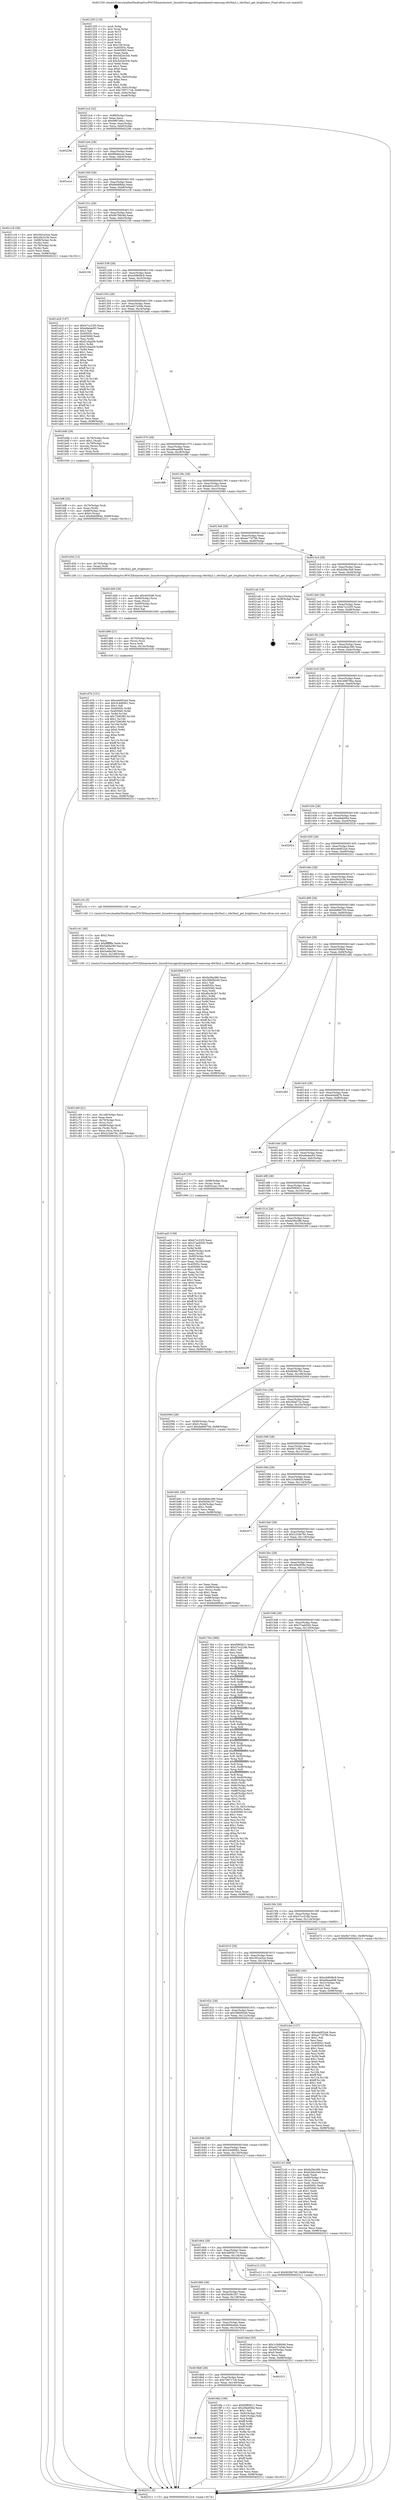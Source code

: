 digraph "0x401250" {
  label = "0x401250 (/mnt/c/Users/mathe/Desktop/tcc/POCII/binaries/extr_linuxdriversgpudrmpanelpanel-samsung-s6e3ha2.c_s6e3ha2_get_brightness_Final-ollvm.out::main(0))"
  labelloc = "t"
  node[shape=record]

  Entry [label="",width=0.3,height=0.3,shape=circle,fillcolor=black,style=filled]
  "0x4012c4" [label="{
     0x4012c4 [32]\l
     | [instrs]\l
     &nbsp;&nbsp;0x4012c4 \<+6\>: mov -0x98(%rbp),%eax\l
     &nbsp;&nbsp;0x4012ca \<+2\>: mov %eax,%ecx\l
     &nbsp;&nbsp;0x4012cc \<+6\>: sub $0x8867a6e1,%ecx\l
     &nbsp;&nbsp;0x4012d2 \<+6\>: mov %eax,-0xac(%rbp)\l
     &nbsp;&nbsp;0x4012d8 \<+6\>: mov %ecx,-0xb0(%rbp)\l
     &nbsp;&nbsp;0x4012de \<+6\>: je 000000000040229e \<main+0x104e\>\l
  }"]
  "0x40229e" [label="{
     0x40229e\l
  }", style=dashed]
  "0x4012e4" [label="{
     0x4012e4 [28]\l
     | [instrs]\l
     &nbsp;&nbsp;0x4012e4 \<+5\>: jmp 00000000004012e9 \<main+0x99\>\l
     &nbsp;&nbsp;0x4012e9 \<+6\>: mov -0xac(%rbp),%eax\l
     &nbsp;&nbsp;0x4012ef \<+5\>: sub $0x88ebecee,%eax\l
     &nbsp;&nbsp;0x4012f4 \<+6\>: mov %eax,-0xb4(%rbp)\l
     &nbsp;&nbsp;0x4012fa \<+6\>: je 0000000000401a1e \<main+0x7ce\>\l
  }"]
  Exit [label="",width=0.3,height=0.3,shape=circle,fillcolor=black,style=filled,peripheries=2]
  "0x401a1e" [label="{
     0x401a1e\l
  }", style=dashed]
  "0x401300" [label="{
     0x401300 [28]\l
     | [instrs]\l
     &nbsp;&nbsp;0x401300 \<+5\>: jmp 0000000000401305 \<main+0xb5\>\l
     &nbsp;&nbsp;0x401305 \<+6\>: mov -0xac(%rbp),%eax\l
     &nbsp;&nbsp;0x40130b \<+5\>: sub $0x8eb6f64e,%eax\l
     &nbsp;&nbsp;0x401310 \<+6\>: mov %eax,-0xb8(%rbp)\l
     &nbsp;&nbsp;0x401316 \<+6\>: je 0000000000401c18 \<main+0x9c8\>\l
  }"]
  "0x401d7b" [label="{
     0x401d7b [151]\l
     | [instrs]\l
     &nbsp;&nbsp;0x401d7b \<+5\>: mov $0xcde952a4,%eax\l
     &nbsp;&nbsp;0x401d80 \<+5\>: mov $0x3c4d60b1,%esi\l
     &nbsp;&nbsp;0x401d85 \<+2\>: mov $0x1,%dl\l
     &nbsp;&nbsp;0x401d87 \<+8\>: mov 0x40505c,%r8d\l
     &nbsp;&nbsp;0x401d8f \<+8\>: mov 0x405060,%r9d\l
     &nbsp;&nbsp;0x401d97 \<+3\>: mov %r8d,%r10d\l
     &nbsp;&nbsp;0x401d9a \<+7\>: sub $0x7296380,%r10d\l
     &nbsp;&nbsp;0x401da1 \<+4\>: sub $0x1,%r10d\l
     &nbsp;&nbsp;0x401da5 \<+7\>: add $0x7296380,%r10d\l
     &nbsp;&nbsp;0x401dac \<+4\>: imul %r10d,%r8d\l
     &nbsp;&nbsp;0x401db0 \<+4\>: and $0x1,%r8d\l
     &nbsp;&nbsp;0x401db4 \<+4\>: cmp $0x0,%r8d\l
     &nbsp;&nbsp;0x401db8 \<+4\>: sete %r11b\l
     &nbsp;&nbsp;0x401dbc \<+4\>: cmp $0xa,%r9d\l
     &nbsp;&nbsp;0x401dc0 \<+3\>: setl %bl\l
     &nbsp;&nbsp;0x401dc3 \<+3\>: mov %r11b,%r14b\l
     &nbsp;&nbsp;0x401dc6 \<+4\>: xor $0xff,%r14b\l
     &nbsp;&nbsp;0x401dca \<+3\>: mov %bl,%r15b\l
     &nbsp;&nbsp;0x401dcd \<+4\>: xor $0xff,%r15b\l
     &nbsp;&nbsp;0x401dd1 \<+3\>: xor $0x1,%dl\l
     &nbsp;&nbsp;0x401dd4 \<+3\>: mov %r14b,%r12b\l
     &nbsp;&nbsp;0x401dd7 \<+4\>: and $0xff,%r12b\l
     &nbsp;&nbsp;0x401ddb \<+3\>: and %dl,%r11b\l
     &nbsp;&nbsp;0x401dde \<+3\>: mov %r15b,%r13b\l
     &nbsp;&nbsp;0x401de1 \<+4\>: and $0xff,%r13b\l
     &nbsp;&nbsp;0x401de5 \<+2\>: and %dl,%bl\l
     &nbsp;&nbsp;0x401de7 \<+3\>: or %r11b,%r12b\l
     &nbsp;&nbsp;0x401dea \<+3\>: or %bl,%r13b\l
     &nbsp;&nbsp;0x401ded \<+3\>: xor %r13b,%r12b\l
     &nbsp;&nbsp;0x401df0 \<+3\>: or %r15b,%r14b\l
     &nbsp;&nbsp;0x401df3 \<+4\>: xor $0xff,%r14b\l
     &nbsp;&nbsp;0x401df7 \<+3\>: or $0x1,%dl\l
     &nbsp;&nbsp;0x401dfa \<+3\>: and %dl,%r14b\l
     &nbsp;&nbsp;0x401dfd \<+3\>: or %r14b,%r12b\l
     &nbsp;&nbsp;0x401e00 \<+4\>: test $0x1,%r12b\l
     &nbsp;&nbsp;0x401e04 \<+3\>: cmovne %esi,%eax\l
     &nbsp;&nbsp;0x401e07 \<+6\>: mov %eax,-0x98(%rbp)\l
     &nbsp;&nbsp;0x401e0d \<+5\>: jmp 0000000000402311 \<main+0x10c1\>\l
  }"]
  "0x401c18" [label="{
     0x401c18 [36]\l
     | [instrs]\l
     &nbsp;&nbsp;0x401c18 \<+5\>: mov $0x392ce5ce,%eax\l
     &nbsp;&nbsp;0x401c1d \<+5\>: mov $0xcfdc2c3b,%ecx\l
     &nbsp;&nbsp;0x401c22 \<+4\>: mov -0x68(%rbp),%rdx\l
     &nbsp;&nbsp;0x401c26 \<+2\>: mov (%rdx),%esi\l
     &nbsp;&nbsp;0x401c28 \<+4\>: mov -0x78(%rbp),%rdx\l
     &nbsp;&nbsp;0x401c2c \<+2\>: cmp (%rdx),%esi\l
     &nbsp;&nbsp;0x401c2e \<+3\>: cmovl %ecx,%eax\l
     &nbsp;&nbsp;0x401c31 \<+6\>: mov %eax,-0x98(%rbp)\l
     &nbsp;&nbsp;0x401c37 \<+5\>: jmp 0000000000402311 \<main+0x10c1\>\l
  }"]
  "0x40131c" [label="{
     0x40131c [28]\l
     | [instrs]\l
     &nbsp;&nbsp;0x40131c \<+5\>: jmp 0000000000401321 \<main+0xd1\>\l
     &nbsp;&nbsp;0x401321 \<+6\>: mov -0xac(%rbp),%eax\l
     &nbsp;&nbsp;0x401327 \<+5\>: sub $0x9b796c8d,%eax\l
     &nbsp;&nbsp;0x40132c \<+6\>: mov %eax,-0xbc(%rbp)\l
     &nbsp;&nbsp;0x401332 \<+6\>: je 00000000004021fd \<main+0xfad\>\l
  }"]
  "0x401d66" [label="{
     0x401d66 [21]\l
     | [instrs]\l
     &nbsp;&nbsp;0x401d66 \<+4\>: mov -0x70(%rbp),%rcx\l
     &nbsp;&nbsp;0x401d6a \<+3\>: mov (%rcx),%rcx\l
     &nbsp;&nbsp;0x401d6d \<+3\>: mov %rcx,%rdi\l
     &nbsp;&nbsp;0x401d70 \<+6\>: mov %eax,-0x14c(%rbp)\l
     &nbsp;&nbsp;0x401d76 \<+5\>: call 0000000000401030 \<free@plt\>\l
     | [calls]\l
     &nbsp;&nbsp;0x401030 \{1\} (unknown)\l
  }"]
  "0x4021fd" [label="{
     0x4021fd\l
  }", style=dashed]
  "0x401338" [label="{
     0x401338 [28]\l
     | [instrs]\l
     &nbsp;&nbsp;0x401338 \<+5\>: jmp 000000000040133d \<main+0xed\>\l
     &nbsp;&nbsp;0x40133d \<+6\>: mov -0xac(%rbp),%eax\l
     &nbsp;&nbsp;0x401343 \<+5\>: sub $0xa3d6d9c9,%eax\l
     &nbsp;&nbsp;0x401348 \<+6\>: mov %eax,-0xc0(%rbp)\l
     &nbsp;&nbsp;0x40134e \<+6\>: je 0000000000401a2d \<main+0x7dd\>\l
  }"]
  "0x401d49" [label="{
     0x401d49 [29]\l
     | [instrs]\l
     &nbsp;&nbsp;0x401d49 \<+10\>: movabs $0x4030d6,%rdi\l
     &nbsp;&nbsp;0x401d53 \<+4\>: mov -0x60(%rbp),%rcx\l
     &nbsp;&nbsp;0x401d57 \<+2\>: mov %eax,(%rcx)\l
     &nbsp;&nbsp;0x401d59 \<+4\>: mov -0x60(%rbp),%rcx\l
     &nbsp;&nbsp;0x401d5d \<+2\>: mov (%rcx),%esi\l
     &nbsp;&nbsp;0x401d5f \<+2\>: mov $0x0,%al\l
     &nbsp;&nbsp;0x401d61 \<+5\>: call 0000000000401040 \<printf@plt\>\l
     | [calls]\l
     &nbsp;&nbsp;0x401040 \{1\} (unknown)\l
  }"]
  "0x401a2d" [label="{
     0x401a2d [147]\l
     | [instrs]\l
     &nbsp;&nbsp;0x401a2d \<+5\>: mov $0xb7cc22f3,%eax\l
     &nbsp;&nbsp;0x401a32 \<+5\>: mov $0xefadee93,%ecx\l
     &nbsp;&nbsp;0x401a37 \<+2\>: mov $0x1,%dl\l
     &nbsp;&nbsp;0x401a39 \<+7\>: mov 0x40505c,%esi\l
     &nbsp;&nbsp;0x401a40 \<+7\>: mov 0x405060,%edi\l
     &nbsp;&nbsp;0x401a47 \<+3\>: mov %esi,%r8d\l
     &nbsp;&nbsp;0x401a4a \<+7\>: add $0xf1c0aa59,%r8d\l
     &nbsp;&nbsp;0x401a51 \<+4\>: sub $0x1,%r8d\l
     &nbsp;&nbsp;0x401a55 \<+7\>: sub $0xf1c0aa59,%r8d\l
     &nbsp;&nbsp;0x401a5c \<+4\>: imul %r8d,%esi\l
     &nbsp;&nbsp;0x401a60 \<+3\>: and $0x1,%esi\l
     &nbsp;&nbsp;0x401a63 \<+3\>: cmp $0x0,%esi\l
     &nbsp;&nbsp;0x401a66 \<+4\>: sete %r9b\l
     &nbsp;&nbsp;0x401a6a \<+3\>: cmp $0xa,%edi\l
     &nbsp;&nbsp;0x401a6d \<+4\>: setl %r10b\l
     &nbsp;&nbsp;0x401a71 \<+3\>: mov %r9b,%r11b\l
     &nbsp;&nbsp;0x401a74 \<+4\>: xor $0xff,%r11b\l
     &nbsp;&nbsp;0x401a78 \<+3\>: mov %r10b,%bl\l
     &nbsp;&nbsp;0x401a7b \<+3\>: xor $0xff,%bl\l
     &nbsp;&nbsp;0x401a7e \<+3\>: xor $0x1,%dl\l
     &nbsp;&nbsp;0x401a81 \<+3\>: mov %r11b,%r14b\l
     &nbsp;&nbsp;0x401a84 \<+4\>: and $0xff,%r14b\l
     &nbsp;&nbsp;0x401a88 \<+3\>: and %dl,%r9b\l
     &nbsp;&nbsp;0x401a8b \<+3\>: mov %bl,%r15b\l
     &nbsp;&nbsp;0x401a8e \<+4\>: and $0xff,%r15b\l
     &nbsp;&nbsp;0x401a92 \<+3\>: and %dl,%r10b\l
     &nbsp;&nbsp;0x401a95 \<+3\>: or %r9b,%r14b\l
     &nbsp;&nbsp;0x401a98 \<+3\>: or %r10b,%r15b\l
     &nbsp;&nbsp;0x401a9b \<+3\>: xor %r15b,%r14b\l
     &nbsp;&nbsp;0x401a9e \<+3\>: or %bl,%r11b\l
     &nbsp;&nbsp;0x401aa1 \<+4\>: xor $0xff,%r11b\l
     &nbsp;&nbsp;0x401aa5 \<+3\>: or $0x1,%dl\l
     &nbsp;&nbsp;0x401aa8 \<+3\>: and %dl,%r11b\l
     &nbsp;&nbsp;0x401aab \<+3\>: or %r11b,%r14b\l
     &nbsp;&nbsp;0x401aae \<+4\>: test $0x1,%r14b\l
     &nbsp;&nbsp;0x401ab2 \<+3\>: cmovne %ecx,%eax\l
     &nbsp;&nbsp;0x401ab5 \<+6\>: mov %eax,-0x98(%rbp)\l
     &nbsp;&nbsp;0x401abb \<+5\>: jmp 0000000000402311 \<main+0x10c1\>\l
  }"]
  "0x401354" [label="{
     0x401354 [28]\l
     | [instrs]\l
     &nbsp;&nbsp;0x401354 \<+5\>: jmp 0000000000401359 \<main+0x109\>\l
     &nbsp;&nbsp;0x401359 \<+6\>: mov -0xac(%rbp),%eax\l
     &nbsp;&nbsp;0x40135f \<+5\>: sub $0xa427a5de,%eax\l
     &nbsp;&nbsp;0x401364 \<+6\>: mov %eax,-0xc4(%rbp)\l
     &nbsp;&nbsp;0x40136a \<+6\>: je 0000000000401bdb \<main+0x98b\>\l
  }"]
  "0x401c69" [label="{
     0x401c69 [41]\l
     | [instrs]\l
     &nbsp;&nbsp;0x401c69 \<+6\>: mov -0x148(%rbp),%ecx\l
     &nbsp;&nbsp;0x401c6f \<+3\>: imul %eax,%ecx\l
     &nbsp;&nbsp;0x401c72 \<+4\>: mov -0x70(%rbp),%rsi\l
     &nbsp;&nbsp;0x401c76 \<+3\>: mov (%rsi),%rsi\l
     &nbsp;&nbsp;0x401c79 \<+4\>: mov -0x68(%rbp),%rdi\l
     &nbsp;&nbsp;0x401c7d \<+3\>: movslq (%rdi),%rdi\l
     &nbsp;&nbsp;0x401c80 \<+3\>: mov %ecx,(%rsi,%rdi,4)\l
     &nbsp;&nbsp;0x401c83 \<+10\>: movl $0x223de76c,-0x98(%rbp)\l
     &nbsp;&nbsp;0x401c8d \<+5\>: jmp 0000000000402311 \<main+0x10c1\>\l
  }"]
  "0x401bdb" [label="{
     0x401bdb [29]\l
     | [instrs]\l
     &nbsp;&nbsp;0x401bdb \<+4\>: mov -0x78(%rbp),%rax\l
     &nbsp;&nbsp;0x401bdf \<+6\>: movl $0x1,(%rax)\l
     &nbsp;&nbsp;0x401be5 \<+4\>: mov -0x78(%rbp),%rax\l
     &nbsp;&nbsp;0x401be9 \<+3\>: movslq (%rax),%rax\l
     &nbsp;&nbsp;0x401bec \<+4\>: shl $0x2,%rax\l
     &nbsp;&nbsp;0x401bf0 \<+3\>: mov %rax,%rdi\l
     &nbsp;&nbsp;0x401bf3 \<+5\>: call 0000000000401050 \<malloc@plt\>\l
     | [calls]\l
     &nbsp;&nbsp;0x401050 \{1\} (unknown)\l
  }"]
  "0x401370" [label="{
     0x401370 [28]\l
     | [instrs]\l
     &nbsp;&nbsp;0x401370 \<+5\>: jmp 0000000000401375 \<main+0x125\>\l
     &nbsp;&nbsp;0x401375 \<+6\>: mov -0xac(%rbp),%eax\l
     &nbsp;&nbsp;0x40137b \<+5\>: sub $0xa9eaed98,%eax\l
     &nbsp;&nbsp;0x401380 \<+6\>: mov %eax,-0xc8(%rbp)\l
     &nbsp;&nbsp;0x401386 \<+6\>: je 00000000004018f0 \<main+0x6a0\>\l
  }"]
  "0x401c41" [label="{
     0x401c41 [40]\l
     | [instrs]\l
     &nbsp;&nbsp;0x401c41 \<+5\>: mov $0x2,%ecx\l
     &nbsp;&nbsp;0x401c46 \<+1\>: cltd\l
     &nbsp;&nbsp;0x401c47 \<+2\>: idiv %ecx\l
     &nbsp;&nbsp;0x401c49 \<+6\>: imul $0xfffffffe,%edx,%ecx\l
     &nbsp;&nbsp;0x401c4f \<+6\>: add $0x5a6fa290,%ecx\l
     &nbsp;&nbsp;0x401c55 \<+3\>: add $0x1,%ecx\l
     &nbsp;&nbsp;0x401c58 \<+6\>: sub $0x5a6fa290,%ecx\l
     &nbsp;&nbsp;0x401c5e \<+6\>: mov %ecx,-0x148(%rbp)\l
     &nbsp;&nbsp;0x401c64 \<+5\>: call 0000000000401160 \<next_i\>\l
     | [calls]\l
     &nbsp;&nbsp;0x401160 \{1\} (/mnt/c/Users/mathe/Desktop/tcc/POCII/binaries/extr_linuxdriversgpudrmpanelpanel-samsung-s6e3ha2.c_s6e3ha2_get_brightness_Final-ollvm.out::next_i)\l
  }"]
  "0x4018f0" [label="{
     0x4018f0\l
  }", style=dashed]
  "0x40138c" [label="{
     0x40138c [28]\l
     | [instrs]\l
     &nbsp;&nbsp;0x40138c \<+5\>: jmp 0000000000401391 \<main+0x141\>\l
     &nbsp;&nbsp;0x401391 \<+6\>: mov -0xac(%rbp),%eax\l
     &nbsp;&nbsp;0x401397 \<+5\>: sub $0xab01cd25,%eax\l
     &nbsp;&nbsp;0x40139c \<+6\>: mov %eax,-0xcc(%rbp)\l
     &nbsp;&nbsp;0x4013a2 \<+6\>: je 0000000000402080 \<main+0xe30\>\l
  }"]
  "0x401bf8" [label="{
     0x401bf8 [32]\l
     | [instrs]\l
     &nbsp;&nbsp;0x401bf8 \<+4\>: mov -0x70(%rbp),%rdi\l
     &nbsp;&nbsp;0x401bfc \<+3\>: mov %rax,(%rdi)\l
     &nbsp;&nbsp;0x401bff \<+4\>: mov -0x68(%rbp),%rax\l
     &nbsp;&nbsp;0x401c03 \<+6\>: movl $0x0,(%rax)\l
     &nbsp;&nbsp;0x401c09 \<+10\>: movl $0x8eb6f64e,-0x98(%rbp)\l
     &nbsp;&nbsp;0x401c13 \<+5\>: jmp 0000000000402311 \<main+0x10c1\>\l
  }"]
  "0x402080" [label="{
     0x402080\l
  }", style=dashed]
  "0x4013a8" [label="{
     0x4013a8 [28]\l
     | [instrs]\l
     &nbsp;&nbsp;0x4013a8 \<+5\>: jmp 00000000004013ad \<main+0x15d\>\l
     &nbsp;&nbsp;0x4013ad \<+6\>: mov -0xac(%rbp),%eax\l
     &nbsp;&nbsp;0x4013b3 \<+5\>: sub $0xae77d79b,%eax\l
     &nbsp;&nbsp;0x4013b8 \<+6\>: mov %eax,-0xd0(%rbp)\l
     &nbsp;&nbsp;0x4013be \<+6\>: je 0000000000401d3d \<main+0xaed\>\l
  }"]
  "0x401ad3" [label="{
     0x401ad3 [159]\l
     | [instrs]\l
     &nbsp;&nbsp;0x401ad3 \<+5\>: mov $0xb7cc22f3,%ecx\l
     &nbsp;&nbsp;0x401ad8 \<+5\>: mov $0x37aeb5d3,%edx\l
     &nbsp;&nbsp;0x401add \<+3\>: mov $0x1,%sil\l
     &nbsp;&nbsp;0x401ae0 \<+3\>: xor %r8d,%r8d\l
     &nbsp;&nbsp;0x401ae3 \<+4\>: mov -0x80(%rbp),%rdi\l
     &nbsp;&nbsp;0x401ae7 \<+2\>: mov %eax,(%rdi)\l
     &nbsp;&nbsp;0x401ae9 \<+4\>: mov -0x80(%rbp),%rdi\l
     &nbsp;&nbsp;0x401aed \<+2\>: mov (%rdi),%eax\l
     &nbsp;&nbsp;0x401aef \<+3\>: mov %eax,-0x30(%rbp)\l
     &nbsp;&nbsp;0x401af2 \<+7\>: mov 0x40505c,%eax\l
     &nbsp;&nbsp;0x401af9 \<+8\>: mov 0x405060,%r9d\l
     &nbsp;&nbsp;0x401b01 \<+4\>: sub $0x1,%r8d\l
     &nbsp;&nbsp;0x401b05 \<+3\>: mov %eax,%r10d\l
     &nbsp;&nbsp;0x401b08 \<+3\>: add %r8d,%r10d\l
     &nbsp;&nbsp;0x401b0b \<+4\>: imul %r10d,%eax\l
     &nbsp;&nbsp;0x401b0f \<+3\>: and $0x1,%eax\l
     &nbsp;&nbsp;0x401b12 \<+3\>: cmp $0x0,%eax\l
     &nbsp;&nbsp;0x401b15 \<+4\>: sete %r11b\l
     &nbsp;&nbsp;0x401b19 \<+4\>: cmp $0xa,%r9d\l
     &nbsp;&nbsp;0x401b1d \<+3\>: setl %bl\l
     &nbsp;&nbsp;0x401b20 \<+3\>: mov %r11b,%r14b\l
     &nbsp;&nbsp;0x401b23 \<+4\>: xor $0xff,%r14b\l
     &nbsp;&nbsp;0x401b27 \<+3\>: mov %bl,%r15b\l
     &nbsp;&nbsp;0x401b2a \<+4\>: xor $0xff,%r15b\l
     &nbsp;&nbsp;0x401b2e \<+4\>: xor $0x0,%sil\l
     &nbsp;&nbsp;0x401b32 \<+3\>: mov %r14b,%r12b\l
     &nbsp;&nbsp;0x401b35 \<+4\>: and $0x0,%r12b\l
     &nbsp;&nbsp;0x401b39 \<+3\>: and %sil,%r11b\l
     &nbsp;&nbsp;0x401b3c \<+3\>: mov %r15b,%r13b\l
     &nbsp;&nbsp;0x401b3f \<+4\>: and $0x0,%r13b\l
     &nbsp;&nbsp;0x401b43 \<+3\>: and %sil,%bl\l
     &nbsp;&nbsp;0x401b46 \<+3\>: or %r11b,%r12b\l
     &nbsp;&nbsp;0x401b49 \<+3\>: or %bl,%r13b\l
     &nbsp;&nbsp;0x401b4c \<+3\>: xor %r13b,%r12b\l
     &nbsp;&nbsp;0x401b4f \<+3\>: or %r15b,%r14b\l
     &nbsp;&nbsp;0x401b52 \<+4\>: xor $0xff,%r14b\l
     &nbsp;&nbsp;0x401b56 \<+4\>: or $0x0,%sil\l
     &nbsp;&nbsp;0x401b5a \<+3\>: and %sil,%r14b\l
     &nbsp;&nbsp;0x401b5d \<+3\>: or %r14b,%r12b\l
     &nbsp;&nbsp;0x401b60 \<+4\>: test $0x1,%r12b\l
     &nbsp;&nbsp;0x401b64 \<+3\>: cmovne %edx,%ecx\l
     &nbsp;&nbsp;0x401b67 \<+6\>: mov %ecx,-0x98(%rbp)\l
     &nbsp;&nbsp;0x401b6d \<+5\>: jmp 0000000000402311 \<main+0x10c1\>\l
  }"]
  "0x401d3d" [label="{
     0x401d3d [12]\l
     | [instrs]\l
     &nbsp;&nbsp;0x401d3d \<+4\>: mov -0x70(%rbp),%rax\l
     &nbsp;&nbsp;0x401d41 \<+3\>: mov (%rax),%rdi\l
     &nbsp;&nbsp;0x401d44 \<+5\>: call 0000000000401240 \<s6e3ha2_get_brightness\>\l
     | [calls]\l
     &nbsp;&nbsp;0x401240 \{1\} (/mnt/c/Users/mathe/Desktop/tcc/POCII/binaries/extr_linuxdriversgpudrmpanelpanel-samsung-s6e3ha2.c_s6e3ha2_get_brightness_Final-ollvm.out::s6e3ha2_get_brightness)\l
  }"]
  "0x4013c4" [label="{
     0x4013c4 [28]\l
     | [instrs]\l
     &nbsp;&nbsp;0x4013c4 \<+5\>: jmp 00000000004013c9 \<main+0x179\>\l
     &nbsp;&nbsp;0x4013c9 \<+6\>: mov -0xac(%rbp),%eax\l
     &nbsp;&nbsp;0x4013cf \<+5\>: sub $0xb2bbc5a9,%eax\l
     &nbsp;&nbsp;0x4013d4 \<+6\>: mov %eax,-0xd4(%rbp)\l
     &nbsp;&nbsp;0x4013da \<+6\>: je 00000000004021a6 \<main+0xf56\>\l
  }"]
  "0x401250" [label="{
     0x401250 [116]\l
     | [instrs]\l
     &nbsp;&nbsp;0x401250 \<+1\>: push %rbp\l
     &nbsp;&nbsp;0x401251 \<+3\>: mov %rsp,%rbp\l
     &nbsp;&nbsp;0x401254 \<+2\>: push %r15\l
     &nbsp;&nbsp;0x401256 \<+2\>: push %r14\l
     &nbsp;&nbsp;0x401258 \<+2\>: push %r13\l
     &nbsp;&nbsp;0x40125a \<+2\>: push %r12\l
     &nbsp;&nbsp;0x40125c \<+1\>: push %rbx\l
     &nbsp;&nbsp;0x40125d \<+7\>: sub $0x158,%rsp\l
     &nbsp;&nbsp;0x401264 \<+7\>: mov 0x40505c,%eax\l
     &nbsp;&nbsp;0x40126b \<+7\>: mov 0x405060,%ecx\l
     &nbsp;&nbsp;0x401272 \<+2\>: mov %eax,%edx\l
     &nbsp;&nbsp;0x401274 \<+6\>: add $0x5d2dc3cb,%edx\l
     &nbsp;&nbsp;0x40127a \<+3\>: sub $0x1,%edx\l
     &nbsp;&nbsp;0x40127d \<+6\>: sub $0x5d2dc3cb,%edx\l
     &nbsp;&nbsp;0x401283 \<+3\>: imul %edx,%eax\l
     &nbsp;&nbsp;0x401286 \<+3\>: and $0x1,%eax\l
     &nbsp;&nbsp;0x401289 \<+3\>: cmp $0x0,%eax\l
     &nbsp;&nbsp;0x40128c \<+4\>: sete %r8b\l
     &nbsp;&nbsp;0x401290 \<+4\>: and $0x1,%r8b\l
     &nbsp;&nbsp;0x401294 \<+7\>: mov %r8b,-0x92(%rbp)\l
     &nbsp;&nbsp;0x40129b \<+3\>: cmp $0xa,%ecx\l
     &nbsp;&nbsp;0x40129e \<+4\>: setl %r8b\l
     &nbsp;&nbsp;0x4012a2 \<+4\>: and $0x1,%r8b\l
     &nbsp;&nbsp;0x4012a6 \<+7\>: mov %r8b,-0x91(%rbp)\l
     &nbsp;&nbsp;0x4012ad \<+10\>: movl $0x709717c8,-0x98(%rbp)\l
     &nbsp;&nbsp;0x4012b7 \<+6\>: mov %edi,-0x9c(%rbp)\l
     &nbsp;&nbsp;0x4012bd \<+7\>: mov %rsi,-0xa8(%rbp)\l
  }"]
  "0x4021a6" [label="{
     0x4021a6 [18]\l
     | [instrs]\l
     &nbsp;&nbsp;0x4021a6 \<+3\>: mov -0x2c(%rbp),%eax\l
     &nbsp;&nbsp;0x4021a9 \<+4\>: lea -0x28(%rbp),%rsp\l
     &nbsp;&nbsp;0x4021ad \<+1\>: pop %rbx\l
     &nbsp;&nbsp;0x4021ae \<+2\>: pop %r12\l
     &nbsp;&nbsp;0x4021b0 \<+2\>: pop %r13\l
     &nbsp;&nbsp;0x4021b2 \<+2\>: pop %r14\l
     &nbsp;&nbsp;0x4021b4 \<+2\>: pop %r15\l
     &nbsp;&nbsp;0x4021b6 \<+1\>: pop %rbp\l
     &nbsp;&nbsp;0x4021b7 \<+1\>: ret\l
  }"]
  "0x4013e0" [label="{
     0x4013e0 [28]\l
     | [instrs]\l
     &nbsp;&nbsp;0x4013e0 \<+5\>: jmp 00000000004013e5 \<main+0x195\>\l
     &nbsp;&nbsp;0x4013e5 \<+6\>: mov -0xac(%rbp),%eax\l
     &nbsp;&nbsp;0x4013eb \<+5\>: sub $0xb7cc22f3,%eax\l
     &nbsp;&nbsp;0x4013f0 \<+6\>: mov %eax,-0xd8(%rbp)\l
     &nbsp;&nbsp;0x4013f6 \<+6\>: je 000000000040221e \<main+0xfce\>\l
  }"]
  "0x402311" [label="{
     0x402311 [5]\l
     | [instrs]\l
     &nbsp;&nbsp;0x402311 \<+5\>: jmp 00000000004012c4 \<main+0x74\>\l
  }"]
  "0x40221e" [label="{
     0x40221e\l
  }", style=dashed]
  "0x4013fc" [label="{
     0x4013fc [28]\l
     | [instrs]\l
     &nbsp;&nbsp;0x4013fc \<+5\>: jmp 0000000000401401 \<main+0x1b1\>\l
     &nbsp;&nbsp;0x401401 \<+6\>: mov -0xac(%rbp),%eax\l
     &nbsp;&nbsp;0x401407 \<+5\>: sub $0xbdbdc390,%eax\l
     &nbsp;&nbsp;0x40140c \<+6\>: mov %eax,-0xdc(%rbp)\l
     &nbsp;&nbsp;0x401412 \<+6\>: je 0000000000401b9f \<main+0x94f\>\l
  }"]
  "0x4016d4" [label="{
     0x4016d4\l
  }", style=dashed]
  "0x401b9f" [label="{
     0x401b9f\l
  }", style=dashed]
  "0x401418" [label="{
     0x401418 [28]\l
     | [instrs]\l
     &nbsp;&nbsp;0x401418 \<+5\>: jmp 000000000040141d \<main+0x1cd\>\l
     &nbsp;&nbsp;0x40141d \<+6\>: mov -0xac(%rbp),%eax\l
     &nbsp;&nbsp;0x401423 \<+5\>: sub $0xc48879ba,%eax\l
     &nbsp;&nbsp;0x401428 \<+6\>: mov %eax,-0xe0(%rbp)\l
     &nbsp;&nbsp;0x40142e \<+6\>: je 0000000000401e5e \<main+0xc0e\>\l
  }"]
  "0x4016fa" [label="{
     0x4016fa [106]\l
     | [instrs]\l
     &nbsp;&nbsp;0x4016fa \<+5\>: mov $0xf5f85611,%eax\l
     &nbsp;&nbsp;0x4016ff \<+5\>: mov $0x2f4e859e,%ecx\l
     &nbsp;&nbsp;0x401704 \<+2\>: mov $0x1,%dl\l
     &nbsp;&nbsp;0x401706 \<+7\>: mov -0x92(%rbp),%sil\l
     &nbsp;&nbsp;0x40170d \<+7\>: mov -0x91(%rbp),%dil\l
     &nbsp;&nbsp;0x401714 \<+3\>: mov %sil,%r8b\l
     &nbsp;&nbsp;0x401717 \<+4\>: xor $0xff,%r8b\l
     &nbsp;&nbsp;0x40171b \<+3\>: mov %dil,%r9b\l
     &nbsp;&nbsp;0x40171e \<+4\>: xor $0xff,%r9b\l
     &nbsp;&nbsp;0x401722 \<+3\>: xor $0x0,%dl\l
     &nbsp;&nbsp;0x401725 \<+3\>: mov %r8b,%r10b\l
     &nbsp;&nbsp;0x401728 \<+4\>: and $0x0,%r10b\l
     &nbsp;&nbsp;0x40172c \<+3\>: and %dl,%sil\l
     &nbsp;&nbsp;0x40172f \<+3\>: mov %r9b,%r11b\l
     &nbsp;&nbsp;0x401732 \<+4\>: and $0x0,%r11b\l
     &nbsp;&nbsp;0x401736 \<+3\>: and %dl,%dil\l
     &nbsp;&nbsp;0x401739 \<+3\>: or %sil,%r10b\l
     &nbsp;&nbsp;0x40173c \<+3\>: or %dil,%r11b\l
     &nbsp;&nbsp;0x40173f \<+3\>: xor %r11b,%r10b\l
     &nbsp;&nbsp;0x401742 \<+3\>: or %r9b,%r8b\l
     &nbsp;&nbsp;0x401745 \<+4\>: xor $0xff,%r8b\l
     &nbsp;&nbsp;0x401749 \<+3\>: or $0x0,%dl\l
     &nbsp;&nbsp;0x40174c \<+3\>: and %dl,%r8b\l
     &nbsp;&nbsp;0x40174f \<+3\>: or %r8b,%r10b\l
     &nbsp;&nbsp;0x401752 \<+4\>: test $0x1,%r10b\l
     &nbsp;&nbsp;0x401756 \<+3\>: cmovne %ecx,%eax\l
     &nbsp;&nbsp;0x401759 \<+6\>: mov %eax,-0x98(%rbp)\l
     &nbsp;&nbsp;0x40175f \<+5\>: jmp 0000000000402311 \<main+0x10c1\>\l
  }"]
  "0x401e5e" [label="{
     0x401e5e\l
  }", style=dashed]
  "0x401434" [label="{
     0x401434 [28]\l
     | [instrs]\l
     &nbsp;&nbsp;0x401434 \<+5\>: jmp 0000000000401439 \<main+0x1e9\>\l
     &nbsp;&nbsp;0x401439 \<+6\>: mov -0xac(%rbp),%eax\l
     &nbsp;&nbsp;0x40143f \<+5\>: sub $0xca9ab064,%eax\l
     &nbsp;&nbsp;0x401444 \<+6\>: mov %eax,-0xe4(%rbp)\l
     &nbsp;&nbsp;0x40144a \<+6\>: je 0000000000402024 \<main+0xdd4\>\l
  }"]
  "0x4016b8" [label="{
     0x4016b8 [28]\l
     | [instrs]\l
     &nbsp;&nbsp;0x4016b8 \<+5\>: jmp 00000000004016bd \<main+0x46d\>\l
     &nbsp;&nbsp;0x4016bd \<+6\>: mov -0xac(%rbp),%eax\l
     &nbsp;&nbsp;0x4016c3 \<+5\>: sub $0x709717c8,%eax\l
     &nbsp;&nbsp;0x4016c8 \<+6\>: mov %eax,-0x140(%rbp)\l
     &nbsp;&nbsp;0x4016ce \<+6\>: je 00000000004016fa \<main+0x4aa\>\l
  }"]
  "0x402024" [label="{
     0x402024\l
  }", style=dashed]
  "0x401450" [label="{
     0x401450 [28]\l
     | [instrs]\l
     &nbsp;&nbsp;0x401450 \<+5\>: jmp 0000000000401455 \<main+0x205\>\l
     &nbsp;&nbsp;0x401455 \<+6\>: mov -0xac(%rbp),%eax\l
     &nbsp;&nbsp;0x40145b \<+5\>: sub $0xcde952a4,%eax\l
     &nbsp;&nbsp;0x401460 \<+6\>: mov %eax,-0xe8(%rbp)\l
     &nbsp;&nbsp;0x401466 \<+6\>: je 0000000000402251 \<main+0x1001\>\l
  }"]
  "0x401f15" [label="{
     0x401f15\l
  }", style=dashed]
  "0x402251" [label="{
     0x402251\l
  }", style=dashed]
  "0x40146c" [label="{
     0x40146c [28]\l
     | [instrs]\l
     &nbsp;&nbsp;0x40146c \<+5\>: jmp 0000000000401471 \<main+0x221\>\l
     &nbsp;&nbsp;0x401471 \<+6\>: mov -0xac(%rbp),%eax\l
     &nbsp;&nbsp;0x401477 \<+5\>: sub $0xcfdc2c3b,%eax\l
     &nbsp;&nbsp;0x40147c \<+6\>: mov %eax,-0xec(%rbp)\l
     &nbsp;&nbsp;0x401482 \<+6\>: je 0000000000401c3c \<main+0x9ec\>\l
  }"]
  "0x40169c" [label="{
     0x40169c [28]\l
     | [instrs]\l
     &nbsp;&nbsp;0x40169c \<+5\>: jmp 00000000004016a1 \<main+0x451\>\l
     &nbsp;&nbsp;0x4016a1 \<+6\>: mov -0xac(%rbp),%eax\l
     &nbsp;&nbsp;0x4016a7 \<+5\>: sub $0x6694a4ab,%eax\l
     &nbsp;&nbsp;0x4016ac \<+6\>: mov %eax,-0x13c(%rbp)\l
     &nbsp;&nbsp;0x4016b2 \<+6\>: je 0000000000401f15 \<main+0xcc5\>\l
  }"]
  "0x401c3c" [label="{
     0x401c3c [5]\l
     | [instrs]\l
     &nbsp;&nbsp;0x401c3c \<+5\>: call 0000000000401160 \<next_i\>\l
     | [calls]\l
     &nbsp;&nbsp;0x401160 \{1\} (/mnt/c/Users/mathe/Desktop/tcc/POCII/binaries/extr_linuxdriversgpudrmpanelpanel-samsung-s6e3ha2.c_s6e3ha2_get_brightness_Final-ollvm.out::next_i)\l
  }"]
  "0x401488" [label="{
     0x401488 [28]\l
     | [instrs]\l
     &nbsp;&nbsp;0x401488 \<+5\>: jmp 000000000040148d \<main+0x23d\>\l
     &nbsp;&nbsp;0x40148d \<+6\>: mov -0xac(%rbp),%eax\l
     &nbsp;&nbsp;0x401493 \<+5\>: sub $0xda89d704,%eax\l
     &nbsp;&nbsp;0x401498 \<+6\>: mov %eax,-0xf0(%rbp)\l
     &nbsp;&nbsp;0x40149e \<+6\>: je 00000000004020b0 \<main+0xe60\>\l
  }"]
  "0x401bbd" [label="{
     0x401bbd [30]\l
     | [instrs]\l
     &nbsp;&nbsp;0x401bbd \<+5\>: mov $0x1c5d849d,%eax\l
     &nbsp;&nbsp;0x401bc2 \<+5\>: mov $0xa427a5de,%ecx\l
     &nbsp;&nbsp;0x401bc7 \<+3\>: mov -0x30(%rbp),%edx\l
     &nbsp;&nbsp;0x401bca \<+3\>: cmp $0x0,%edx\l
     &nbsp;&nbsp;0x401bcd \<+3\>: cmove %ecx,%eax\l
     &nbsp;&nbsp;0x401bd0 \<+6\>: mov %eax,-0x98(%rbp)\l
     &nbsp;&nbsp;0x401bd6 \<+5\>: jmp 0000000000402311 \<main+0x10c1\>\l
  }"]
  "0x4020b0" [label="{
     0x4020b0 [147]\l
     | [instrs]\l
     &nbsp;&nbsp;0x4020b0 \<+5\>: mov $0xfa39a386,%eax\l
     &nbsp;&nbsp;0x4020b5 \<+5\>: mov $0x39609246,%ecx\l
     &nbsp;&nbsp;0x4020ba \<+2\>: mov $0x1,%dl\l
     &nbsp;&nbsp;0x4020bc \<+7\>: mov 0x40505c,%esi\l
     &nbsp;&nbsp;0x4020c3 \<+7\>: mov 0x405060,%edi\l
     &nbsp;&nbsp;0x4020ca \<+3\>: mov %esi,%r8d\l
     &nbsp;&nbsp;0x4020cd \<+7\>: sub $0xdbcde2b7,%r8d\l
     &nbsp;&nbsp;0x4020d4 \<+4\>: sub $0x1,%r8d\l
     &nbsp;&nbsp;0x4020d8 \<+7\>: add $0xdbcde2b7,%r8d\l
     &nbsp;&nbsp;0x4020df \<+4\>: imul %r8d,%esi\l
     &nbsp;&nbsp;0x4020e3 \<+3\>: and $0x1,%esi\l
     &nbsp;&nbsp;0x4020e6 \<+3\>: cmp $0x0,%esi\l
     &nbsp;&nbsp;0x4020e9 \<+4\>: sete %r9b\l
     &nbsp;&nbsp;0x4020ed \<+3\>: cmp $0xa,%edi\l
     &nbsp;&nbsp;0x4020f0 \<+4\>: setl %r10b\l
     &nbsp;&nbsp;0x4020f4 \<+3\>: mov %r9b,%r11b\l
     &nbsp;&nbsp;0x4020f7 \<+4\>: xor $0xff,%r11b\l
     &nbsp;&nbsp;0x4020fb \<+3\>: mov %r10b,%bl\l
     &nbsp;&nbsp;0x4020fe \<+3\>: xor $0xff,%bl\l
     &nbsp;&nbsp;0x402101 \<+3\>: xor $0x0,%dl\l
     &nbsp;&nbsp;0x402104 \<+3\>: mov %r11b,%r14b\l
     &nbsp;&nbsp;0x402107 \<+4\>: and $0x0,%r14b\l
     &nbsp;&nbsp;0x40210b \<+3\>: and %dl,%r9b\l
     &nbsp;&nbsp;0x40210e \<+3\>: mov %bl,%r15b\l
     &nbsp;&nbsp;0x402111 \<+4\>: and $0x0,%r15b\l
     &nbsp;&nbsp;0x402115 \<+3\>: and %dl,%r10b\l
     &nbsp;&nbsp;0x402118 \<+3\>: or %r9b,%r14b\l
     &nbsp;&nbsp;0x40211b \<+3\>: or %r10b,%r15b\l
     &nbsp;&nbsp;0x40211e \<+3\>: xor %r15b,%r14b\l
     &nbsp;&nbsp;0x402121 \<+3\>: or %bl,%r11b\l
     &nbsp;&nbsp;0x402124 \<+4\>: xor $0xff,%r11b\l
     &nbsp;&nbsp;0x402128 \<+3\>: or $0x0,%dl\l
     &nbsp;&nbsp;0x40212b \<+3\>: and %dl,%r11b\l
     &nbsp;&nbsp;0x40212e \<+3\>: or %r11b,%r14b\l
     &nbsp;&nbsp;0x402131 \<+4\>: test $0x1,%r14b\l
     &nbsp;&nbsp;0x402135 \<+3\>: cmovne %ecx,%eax\l
     &nbsp;&nbsp;0x402138 \<+6\>: mov %eax,-0x98(%rbp)\l
     &nbsp;&nbsp;0x40213e \<+5\>: jmp 0000000000402311 \<main+0x10c1\>\l
  }"]
  "0x4014a4" [label="{
     0x4014a4 [28]\l
     | [instrs]\l
     &nbsp;&nbsp;0x4014a4 \<+5\>: jmp 00000000004014a9 \<main+0x259\>\l
     &nbsp;&nbsp;0x4014a9 \<+6\>: mov -0xac(%rbp),%eax\l
     &nbsp;&nbsp;0x4014af \<+5\>: sub $0xdd359fe8,%eax\l
     &nbsp;&nbsp;0x4014b4 \<+6\>: mov %eax,-0xf4(%rbp)\l
     &nbsp;&nbsp;0x4014ba \<+6\>: je 0000000000401e82 \<main+0xc32\>\l
  }"]
  "0x401680" [label="{
     0x401680 [28]\l
     | [instrs]\l
     &nbsp;&nbsp;0x401680 \<+5\>: jmp 0000000000401685 \<main+0x435\>\l
     &nbsp;&nbsp;0x401685 \<+6\>: mov -0xac(%rbp),%eax\l
     &nbsp;&nbsp;0x40168b \<+5\>: sub $0x5b56c357,%eax\l
     &nbsp;&nbsp;0x401690 \<+6\>: mov %eax,-0x138(%rbp)\l
     &nbsp;&nbsp;0x401696 \<+6\>: je 0000000000401bbd \<main+0x96d\>\l
  }"]
  "0x401e82" [label="{
     0x401e82\l
  }", style=dashed]
  "0x4014c0" [label="{
     0x4014c0 [28]\l
     | [instrs]\l
     &nbsp;&nbsp;0x4014c0 \<+5\>: jmp 00000000004014c5 \<main+0x275\>\l
     &nbsp;&nbsp;0x4014c5 \<+6\>: mov -0xac(%rbp),%eax\l
     &nbsp;&nbsp;0x4014cb \<+5\>: sub $0xe444dd7b,%eax\l
     &nbsp;&nbsp;0x4014d0 \<+6\>: mov %eax,-0xf8(%rbp)\l
     &nbsp;&nbsp;0x4014d6 \<+6\>: je 0000000000401ffa \<main+0xdaa\>\l
  }"]
  "0x401feb" [label="{
     0x401feb\l
  }", style=dashed]
  "0x401ffa" [label="{
     0x401ffa\l
  }", style=dashed]
  "0x4014dc" [label="{
     0x4014dc [28]\l
     | [instrs]\l
     &nbsp;&nbsp;0x4014dc \<+5\>: jmp 00000000004014e1 \<main+0x291\>\l
     &nbsp;&nbsp;0x4014e1 \<+6\>: mov -0xac(%rbp),%eax\l
     &nbsp;&nbsp;0x4014e7 \<+5\>: sub $0xefadee93,%eax\l
     &nbsp;&nbsp;0x4014ec \<+6\>: mov %eax,-0xfc(%rbp)\l
     &nbsp;&nbsp;0x4014f2 \<+6\>: je 0000000000401ac0 \<main+0x870\>\l
  }"]
  "0x401664" [label="{
     0x401664 [28]\l
     | [instrs]\l
     &nbsp;&nbsp;0x401664 \<+5\>: jmp 0000000000401669 \<main+0x419\>\l
     &nbsp;&nbsp;0x401669 \<+6\>: mov -0xac(%rbp),%eax\l
     &nbsp;&nbsp;0x40166f \<+5\>: sub $0x3d85817c,%eax\l
     &nbsp;&nbsp;0x401674 \<+6\>: mov %eax,-0x134(%rbp)\l
     &nbsp;&nbsp;0x40167a \<+6\>: je 0000000000401feb \<main+0xd9b\>\l
  }"]
  "0x401ac0" [label="{
     0x401ac0 [19]\l
     | [instrs]\l
     &nbsp;&nbsp;0x401ac0 \<+7\>: mov -0x88(%rbp),%rax\l
     &nbsp;&nbsp;0x401ac7 \<+3\>: mov (%rax),%rax\l
     &nbsp;&nbsp;0x401aca \<+4\>: mov 0x8(%rax),%rdi\l
     &nbsp;&nbsp;0x401ace \<+5\>: call 0000000000401060 \<atoi@plt\>\l
     | [calls]\l
     &nbsp;&nbsp;0x401060 \{1\} (unknown)\l
  }"]
  "0x4014f8" [label="{
     0x4014f8 [28]\l
     | [instrs]\l
     &nbsp;&nbsp;0x4014f8 \<+5\>: jmp 00000000004014fd \<main+0x2ad\>\l
     &nbsp;&nbsp;0x4014fd \<+6\>: mov -0xac(%rbp),%eax\l
     &nbsp;&nbsp;0x401503 \<+5\>: sub $0xf5f85611,%eax\l
     &nbsp;&nbsp;0x401508 \<+6\>: mov %eax,-0x100(%rbp)\l
     &nbsp;&nbsp;0x40150e \<+6\>: je 00000000004021b8 \<main+0xf68\>\l
  }"]
  "0x401e12" [label="{
     0x401e12 [15]\l
     | [instrs]\l
     &nbsp;&nbsp;0x401e12 \<+10\>: movl $0xfd26b700,-0x98(%rbp)\l
     &nbsp;&nbsp;0x401e1c \<+5\>: jmp 0000000000402311 \<main+0x10c1\>\l
  }"]
  "0x4021b8" [label="{
     0x4021b8\l
  }", style=dashed]
  "0x401514" [label="{
     0x401514 [28]\l
     | [instrs]\l
     &nbsp;&nbsp;0x401514 \<+5\>: jmp 0000000000401519 \<main+0x2c9\>\l
     &nbsp;&nbsp;0x401519 \<+6\>: mov -0xac(%rbp),%eax\l
     &nbsp;&nbsp;0x40151f \<+5\>: sub $0xfa39a386,%eax\l
     &nbsp;&nbsp;0x401524 \<+6\>: mov %eax,-0x104(%rbp)\l
     &nbsp;&nbsp;0x40152a \<+6\>: je 00000000004022f9 \<main+0x10a9\>\l
  }"]
  "0x401648" [label="{
     0x401648 [28]\l
     | [instrs]\l
     &nbsp;&nbsp;0x401648 \<+5\>: jmp 000000000040164d \<main+0x3fd\>\l
     &nbsp;&nbsp;0x40164d \<+6\>: mov -0xac(%rbp),%eax\l
     &nbsp;&nbsp;0x401653 \<+5\>: sub $0x3c4d60b1,%eax\l
     &nbsp;&nbsp;0x401658 \<+6\>: mov %eax,-0x130(%rbp)\l
     &nbsp;&nbsp;0x40165e \<+6\>: je 0000000000401e12 \<main+0xbc2\>\l
  }"]
  "0x4022f9" [label="{
     0x4022f9\l
  }", style=dashed]
  "0x401530" [label="{
     0x401530 [28]\l
     | [instrs]\l
     &nbsp;&nbsp;0x401530 \<+5\>: jmp 0000000000401535 \<main+0x2e5\>\l
     &nbsp;&nbsp;0x401535 \<+6\>: mov -0xac(%rbp),%eax\l
     &nbsp;&nbsp;0x40153b \<+5\>: sub $0xfd26b700,%eax\l
     &nbsp;&nbsp;0x401540 \<+6\>: mov %eax,-0x108(%rbp)\l
     &nbsp;&nbsp;0x401546 \<+6\>: je 0000000000402094 \<main+0xe44\>\l
  }"]
  "0x402143" [label="{
     0x402143 [99]\l
     | [instrs]\l
     &nbsp;&nbsp;0x402143 \<+5\>: mov $0xfa39a386,%eax\l
     &nbsp;&nbsp;0x402148 \<+5\>: mov $0xb2bbc5a9,%ecx\l
     &nbsp;&nbsp;0x40214d \<+2\>: xor %edx,%edx\l
     &nbsp;&nbsp;0x40214f \<+7\>: mov -0x90(%rbp),%rsi\l
     &nbsp;&nbsp;0x402156 \<+2\>: mov (%rsi),%edi\l
     &nbsp;&nbsp;0x402158 \<+3\>: mov %edi,-0x2c(%rbp)\l
     &nbsp;&nbsp;0x40215b \<+7\>: mov 0x40505c,%edi\l
     &nbsp;&nbsp;0x402162 \<+8\>: mov 0x405060,%r8d\l
     &nbsp;&nbsp;0x40216a \<+3\>: sub $0x1,%edx\l
     &nbsp;&nbsp;0x40216d \<+3\>: mov %edi,%r9d\l
     &nbsp;&nbsp;0x402170 \<+3\>: add %edx,%r9d\l
     &nbsp;&nbsp;0x402173 \<+4\>: imul %r9d,%edi\l
     &nbsp;&nbsp;0x402177 \<+3\>: and $0x1,%edi\l
     &nbsp;&nbsp;0x40217a \<+3\>: cmp $0x0,%edi\l
     &nbsp;&nbsp;0x40217d \<+4\>: sete %r10b\l
     &nbsp;&nbsp;0x402181 \<+4\>: cmp $0xa,%r8d\l
     &nbsp;&nbsp;0x402185 \<+4\>: setl %r11b\l
     &nbsp;&nbsp;0x402189 \<+3\>: mov %r10b,%bl\l
     &nbsp;&nbsp;0x40218c \<+3\>: and %r11b,%bl\l
     &nbsp;&nbsp;0x40218f \<+3\>: xor %r11b,%r10b\l
     &nbsp;&nbsp;0x402192 \<+3\>: or %r10b,%bl\l
     &nbsp;&nbsp;0x402195 \<+3\>: test $0x1,%bl\l
     &nbsp;&nbsp;0x402198 \<+3\>: cmovne %ecx,%eax\l
     &nbsp;&nbsp;0x40219b \<+6\>: mov %eax,-0x98(%rbp)\l
     &nbsp;&nbsp;0x4021a1 \<+5\>: jmp 0000000000402311 \<main+0x10c1\>\l
  }"]
  "0x402094" [label="{
     0x402094 [28]\l
     | [instrs]\l
     &nbsp;&nbsp;0x402094 \<+7\>: mov -0x90(%rbp),%rax\l
     &nbsp;&nbsp;0x40209b \<+6\>: movl $0x0,(%rax)\l
     &nbsp;&nbsp;0x4020a1 \<+10\>: movl $0xda89d704,-0x98(%rbp)\l
     &nbsp;&nbsp;0x4020ab \<+5\>: jmp 0000000000402311 \<main+0x10c1\>\l
  }"]
  "0x40154c" [label="{
     0x40154c [28]\l
     | [instrs]\l
     &nbsp;&nbsp;0x40154c \<+5\>: jmp 0000000000401551 \<main+0x301\>\l
     &nbsp;&nbsp;0x401551 \<+6\>: mov -0xac(%rbp),%eax\l
     &nbsp;&nbsp;0x401557 \<+5\>: sub $0x26ed71a,%eax\l
     &nbsp;&nbsp;0x40155c \<+6\>: mov %eax,-0x10c(%rbp)\l
     &nbsp;&nbsp;0x401562 \<+6\>: je 0000000000401e21 \<main+0xbd1\>\l
  }"]
  "0x40162c" [label="{
     0x40162c [28]\l
     | [instrs]\l
     &nbsp;&nbsp;0x40162c \<+5\>: jmp 0000000000401631 \<main+0x3e1\>\l
     &nbsp;&nbsp;0x401631 \<+6\>: mov -0xac(%rbp),%eax\l
     &nbsp;&nbsp;0x401637 \<+5\>: sub $0x39609246,%eax\l
     &nbsp;&nbsp;0x40163c \<+6\>: mov %eax,-0x12c(%rbp)\l
     &nbsp;&nbsp;0x401642 \<+6\>: je 0000000000402143 \<main+0xef3\>\l
  }"]
  "0x401e21" [label="{
     0x401e21\l
  }", style=dashed]
  "0x401568" [label="{
     0x401568 [28]\l
     | [instrs]\l
     &nbsp;&nbsp;0x401568 \<+5\>: jmp 000000000040156d \<main+0x31d\>\l
     &nbsp;&nbsp;0x40156d \<+6\>: mov -0xac(%rbp),%eax\l
     &nbsp;&nbsp;0x401573 \<+5\>: sub $0x9e710b1,%eax\l
     &nbsp;&nbsp;0x401578 \<+6\>: mov %eax,-0x110(%rbp)\l
     &nbsp;&nbsp;0x40157e \<+6\>: je 0000000000401b81 \<main+0x931\>\l
  }"]
  "0x401cb4" [label="{
     0x401cb4 [137]\l
     | [instrs]\l
     &nbsp;&nbsp;0x401cb4 \<+5\>: mov $0xcde952a4,%eax\l
     &nbsp;&nbsp;0x401cb9 \<+5\>: mov $0xae77d79b,%ecx\l
     &nbsp;&nbsp;0x401cbe \<+2\>: mov $0x1,%dl\l
     &nbsp;&nbsp;0x401cc0 \<+2\>: xor %esi,%esi\l
     &nbsp;&nbsp;0x401cc2 \<+7\>: mov 0x40505c,%edi\l
     &nbsp;&nbsp;0x401cc9 \<+8\>: mov 0x405060,%r8d\l
     &nbsp;&nbsp;0x401cd1 \<+3\>: sub $0x1,%esi\l
     &nbsp;&nbsp;0x401cd4 \<+3\>: mov %edi,%r9d\l
     &nbsp;&nbsp;0x401cd7 \<+3\>: add %esi,%r9d\l
     &nbsp;&nbsp;0x401cda \<+4\>: imul %r9d,%edi\l
     &nbsp;&nbsp;0x401cde \<+3\>: and $0x1,%edi\l
     &nbsp;&nbsp;0x401ce1 \<+3\>: cmp $0x0,%edi\l
     &nbsp;&nbsp;0x401ce4 \<+4\>: sete %r10b\l
     &nbsp;&nbsp;0x401ce8 \<+4\>: cmp $0xa,%r8d\l
     &nbsp;&nbsp;0x401cec \<+4\>: setl %r11b\l
     &nbsp;&nbsp;0x401cf0 \<+3\>: mov %r10b,%bl\l
     &nbsp;&nbsp;0x401cf3 \<+3\>: xor $0xff,%bl\l
     &nbsp;&nbsp;0x401cf6 \<+3\>: mov %r11b,%r14b\l
     &nbsp;&nbsp;0x401cf9 \<+4\>: xor $0xff,%r14b\l
     &nbsp;&nbsp;0x401cfd \<+3\>: xor $0x1,%dl\l
     &nbsp;&nbsp;0x401d00 \<+3\>: mov %bl,%r15b\l
     &nbsp;&nbsp;0x401d03 \<+4\>: and $0xff,%r15b\l
     &nbsp;&nbsp;0x401d07 \<+3\>: and %dl,%r10b\l
     &nbsp;&nbsp;0x401d0a \<+3\>: mov %r14b,%r12b\l
     &nbsp;&nbsp;0x401d0d \<+4\>: and $0xff,%r12b\l
     &nbsp;&nbsp;0x401d11 \<+3\>: and %dl,%r11b\l
     &nbsp;&nbsp;0x401d14 \<+3\>: or %r10b,%r15b\l
     &nbsp;&nbsp;0x401d17 \<+3\>: or %r11b,%r12b\l
     &nbsp;&nbsp;0x401d1a \<+3\>: xor %r12b,%r15b\l
     &nbsp;&nbsp;0x401d1d \<+3\>: or %r14b,%bl\l
     &nbsp;&nbsp;0x401d20 \<+3\>: xor $0xff,%bl\l
     &nbsp;&nbsp;0x401d23 \<+3\>: or $0x1,%dl\l
     &nbsp;&nbsp;0x401d26 \<+2\>: and %dl,%bl\l
     &nbsp;&nbsp;0x401d28 \<+3\>: or %bl,%r15b\l
     &nbsp;&nbsp;0x401d2b \<+4\>: test $0x1,%r15b\l
     &nbsp;&nbsp;0x401d2f \<+3\>: cmovne %ecx,%eax\l
     &nbsp;&nbsp;0x401d32 \<+6\>: mov %eax,-0x98(%rbp)\l
     &nbsp;&nbsp;0x401d38 \<+5\>: jmp 0000000000402311 \<main+0x10c1\>\l
  }"]
  "0x401b81" [label="{
     0x401b81 [30]\l
     | [instrs]\l
     &nbsp;&nbsp;0x401b81 \<+5\>: mov $0xbdbdc390,%eax\l
     &nbsp;&nbsp;0x401b86 \<+5\>: mov $0x5b56c357,%ecx\l
     &nbsp;&nbsp;0x401b8b \<+3\>: mov -0x30(%rbp),%edx\l
     &nbsp;&nbsp;0x401b8e \<+3\>: cmp $0x1,%edx\l
     &nbsp;&nbsp;0x401b91 \<+3\>: cmovl %ecx,%eax\l
     &nbsp;&nbsp;0x401b94 \<+6\>: mov %eax,-0x98(%rbp)\l
     &nbsp;&nbsp;0x401b9a \<+5\>: jmp 0000000000402311 \<main+0x10c1\>\l
  }"]
  "0x401584" [label="{
     0x401584 [28]\l
     | [instrs]\l
     &nbsp;&nbsp;0x401584 \<+5\>: jmp 0000000000401589 \<main+0x339\>\l
     &nbsp;&nbsp;0x401589 \<+6\>: mov -0xac(%rbp),%eax\l
     &nbsp;&nbsp;0x40158f \<+5\>: sub $0x1c5d849d,%eax\l
     &nbsp;&nbsp;0x401594 \<+6\>: mov %eax,-0x114(%rbp)\l
     &nbsp;&nbsp;0x40159a \<+6\>: je 0000000000402071 \<main+0xe21\>\l
  }"]
  "0x401610" [label="{
     0x401610 [28]\l
     | [instrs]\l
     &nbsp;&nbsp;0x401610 \<+5\>: jmp 0000000000401615 \<main+0x3c5\>\l
     &nbsp;&nbsp;0x401615 \<+6\>: mov -0xac(%rbp),%eax\l
     &nbsp;&nbsp;0x40161b \<+5\>: sub $0x392ce5ce,%eax\l
     &nbsp;&nbsp;0x401620 \<+6\>: mov %eax,-0x128(%rbp)\l
     &nbsp;&nbsp;0x401626 \<+6\>: je 0000000000401cb4 \<main+0xa64\>\l
  }"]
  "0x402071" [label="{
     0x402071\l
  }", style=dashed]
  "0x4015a0" [label="{
     0x4015a0 [28]\l
     | [instrs]\l
     &nbsp;&nbsp;0x4015a0 \<+5\>: jmp 00000000004015a5 \<main+0x355\>\l
     &nbsp;&nbsp;0x4015a5 \<+6\>: mov -0xac(%rbp),%eax\l
     &nbsp;&nbsp;0x4015ab \<+5\>: sub $0x223de76c,%eax\l
     &nbsp;&nbsp;0x4015b0 \<+6\>: mov %eax,-0x118(%rbp)\l
     &nbsp;&nbsp;0x4015b6 \<+6\>: je 0000000000401c92 \<main+0xa42\>\l
  }"]
  "0x4018d2" [label="{
     0x4018d2 [30]\l
     | [instrs]\l
     &nbsp;&nbsp;0x4018d2 \<+5\>: mov $0xa3d6d9c9,%eax\l
     &nbsp;&nbsp;0x4018d7 \<+5\>: mov $0xa9eaed98,%ecx\l
     &nbsp;&nbsp;0x4018dc \<+3\>: mov -0x31(%rbp),%dl\l
     &nbsp;&nbsp;0x4018df \<+3\>: test $0x1,%dl\l
     &nbsp;&nbsp;0x4018e2 \<+3\>: cmovne %ecx,%eax\l
     &nbsp;&nbsp;0x4018e5 \<+6\>: mov %eax,-0x98(%rbp)\l
     &nbsp;&nbsp;0x4018eb \<+5\>: jmp 0000000000402311 \<main+0x10c1\>\l
  }"]
  "0x401c92" [label="{
     0x401c92 [34]\l
     | [instrs]\l
     &nbsp;&nbsp;0x401c92 \<+2\>: xor %eax,%eax\l
     &nbsp;&nbsp;0x401c94 \<+4\>: mov -0x68(%rbp),%rcx\l
     &nbsp;&nbsp;0x401c98 \<+2\>: mov (%rcx),%edx\l
     &nbsp;&nbsp;0x401c9a \<+3\>: sub $0x1,%eax\l
     &nbsp;&nbsp;0x401c9d \<+2\>: sub %eax,%edx\l
     &nbsp;&nbsp;0x401c9f \<+4\>: mov -0x68(%rbp),%rcx\l
     &nbsp;&nbsp;0x401ca3 \<+2\>: mov %edx,(%rcx)\l
     &nbsp;&nbsp;0x401ca5 \<+10\>: movl $0x8eb6f64e,-0x98(%rbp)\l
     &nbsp;&nbsp;0x401caf \<+5\>: jmp 0000000000402311 \<main+0x10c1\>\l
  }"]
  "0x4015bc" [label="{
     0x4015bc [28]\l
     | [instrs]\l
     &nbsp;&nbsp;0x4015bc \<+5\>: jmp 00000000004015c1 \<main+0x371\>\l
     &nbsp;&nbsp;0x4015c1 \<+6\>: mov -0xac(%rbp),%eax\l
     &nbsp;&nbsp;0x4015c7 \<+5\>: sub $0x2f4e859e,%eax\l
     &nbsp;&nbsp;0x4015cc \<+6\>: mov %eax,-0x11c(%rbp)\l
     &nbsp;&nbsp;0x4015d2 \<+6\>: je 0000000000401764 \<main+0x514\>\l
  }"]
  "0x4015f4" [label="{
     0x4015f4 [28]\l
     | [instrs]\l
     &nbsp;&nbsp;0x4015f4 \<+5\>: jmp 00000000004015f9 \<main+0x3a9\>\l
     &nbsp;&nbsp;0x4015f9 \<+6\>: mov -0xac(%rbp),%eax\l
     &nbsp;&nbsp;0x4015ff \<+5\>: sub $0x37cc224b,%eax\l
     &nbsp;&nbsp;0x401604 \<+6\>: mov %eax,-0x124(%rbp)\l
     &nbsp;&nbsp;0x40160a \<+6\>: je 00000000004018d2 \<main+0x682\>\l
  }"]
  "0x401764" [label="{
     0x401764 [366]\l
     | [instrs]\l
     &nbsp;&nbsp;0x401764 \<+5\>: mov $0xf5f85611,%eax\l
     &nbsp;&nbsp;0x401769 \<+5\>: mov $0x37cc224b,%ecx\l
     &nbsp;&nbsp;0x40176e \<+2\>: mov $0x1,%dl\l
     &nbsp;&nbsp;0x401770 \<+2\>: xor %esi,%esi\l
     &nbsp;&nbsp;0x401772 \<+3\>: mov %rsp,%rdi\l
     &nbsp;&nbsp;0x401775 \<+4\>: add $0xfffffffffffffff0,%rdi\l
     &nbsp;&nbsp;0x401779 \<+3\>: mov %rdi,%rsp\l
     &nbsp;&nbsp;0x40177c \<+7\>: mov %rdi,-0x90(%rbp)\l
     &nbsp;&nbsp;0x401783 \<+3\>: mov %rsp,%rdi\l
     &nbsp;&nbsp;0x401786 \<+4\>: add $0xfffffffffffffff0,%rdi\l
     &nbsp;&nbsp;0x40178a \<+3\>: mov %rdi,%rsp\l
     &nbsp;&nbsp;0x40178d \<+3\>: mov %rsp,%r8\l
     &nbsp;&nbsp;0x401790 \<+4\>: add $0xfffffffffffffff0,%r8\l
     &nbsp;&nbsp;0x401794 \<+3\>: mov %r8,%rsp\l
     &nbsp;&nbsp;0x401797 \<+7\>: mov %r8,-0x88(%rbp)\l
     &nbsp;&nbsp;0x40179e \<+3\>: mov %rsp,%r8\l
     &nbsp;&nbsp;0x4017a1 \<+4\>: add $0xfffffffffffffff0,%r8\l
     &nbsp;&nbsp;0x4017a5 \<+3\>: mov %r8,%rsp\l
     &nbsp;&nbsp;0x4017a8 \<+4\>: mov %r8,-0x80(%rbp)\l
     &nbsp;&nbsp;0x4017ac \<+3\>: mov %rsp,%r8\l
     &nbsp;&nbsp;0x4017af \<+4\>: add $0xfffffffffffffff0,%r8\l
     &nbsp;&nbsp;0x4017b3 \<+3\>: mov %r8,%rsp\l
     &nbsp;&nbsp;0x4017b6 \<+4\>: mov %r8,-0x78(%rbp)\l
     &nbsp;&nbsp;0x4017ba \<+3\>: mov %rsp,%r8\l
     &nbsp;&nbsp;0x4017bd \<+4\>: add $0xfffffffffffffff0,%r8\l
     &nbsp;&nbsp;0x4017c1 \<+3\>: mov %r8,%rsp\l
     &nbsp;&nbsp;0x4017c4 \<+4\>: mov %r8,-0x70(%rbp)\l
     &nbsp;&nbsp;0x4017c8 \<+3\>: mov %rsp,%r8\l
     &nbsp;&nbsp;0x4017cb \<+4\>: add $0xfffffffffffffff0,%r8\l
     &nbsp;&nbsp;0x4017cf \<+3\>: mov %r8,%rsp\l
     &nbsp;&nbsp;0x4017d2 \<+4\>: mov %r8,-0x68(%rbp)\l
     &nbsp;&nbsp;0x4017d6 \<+3\>: mov %rsp,%r8\l
     &nbsp;&nbsp;0x4017d9 \<+4\>: add $0xfffffffffffffff0,%r8\l
     &nbsp;&nbsp;0x4017dd \<+3\>: mov %r8,%rsp\l
     &nbsp;&nbsp;0x4017e0 \<+4\>: mov %r8,-0x60(%rbp)\l
     &nbsp;&nbsp;0x4017e4 \<+3\>: mov %rsp,%r8\l
     &nbsp;&nbsp;0x4017e7 \<+4\>: add $0xfffffffffffffff0,%r8\l
     &nbsp;&nbsp;0x4017eb \<+3\>: mov %r8,%rsp\l
     &nbsp;&nbsp;0x4017ee \<+4\>: mov %r8,-0x58(%rbp)\l
     &nbsp;&nbsp;0x4017f2 \<+3\>: mov %rsp,%r8\l
     &nbsp;&nbsp;0x4017f5 \<+4\>: add $0xfffffffffffffff0,%r8\l
     &nbsp;&nbsp;0x4017f9 \<+3\>: mov %r8,%rsp\l
     &nbsp;&nbsp;0x4017fc \<+4\>: mov %r8,-0x50(%rbp)\l
     &nbsp;&nbsp;0x401800 \<+3\>: mov %rsp,%r8\l
     &nbsp;&nbsp;0x401803 \<+4\>: add $0xfffffffffffffff0,%r8\l
     &nbsp;&nbsp;0x401807 \<+3\>: mov %r8,%rsp\l
     &nbsp;&nbsp;0x40180a \<+4\>: mov %r8,-0x48(%rbp)\l
     &nbsp;&nbsp;0x40180e \<+3\>: mov %rsp,%r8\l
     &nbsp;&nbsp;0x401811 \<+4\>: add $0xfffffffffffffff0,%r8\l
     &nbsp;&nbsp;0x401815 \<+3\>: mov %r8,%rsp\l
     &nbsp;&nbsp;0x401818 \<+4\>: mov %r8,-0x40(%rbp)\l
     &nbsp;&nbsp;0x40181c \<+7\>: mov -0x90(%rbp),%r8\l
     &nbsp;&nbsp;0x401823 \<+7\>: movl $0x0,(%r8)\l
     &nbsp;&nbsp;0x40182a \<+7\>: mov -0x9c(%rbp),%r9d\l
     &nbsp;&nbsp;0x401831 \<+3\>: mov %r9d,(%rdi)\l
     &nbsp;&nbsp;0x401834 \<+7\>: mov -0x88(%rbp),%r8\l
     &nbsp;&nbsp;0x40183b \<+7\>: mov -0xa8(%rbp),%r10\l
     &nbsp;&nbsp;0x401842 \<+3\>: mov %r10,(%r8)\l
     &nbsp;&nbsp;0x401845 \<+3\>: cmpl $0x2,(%rdi)\l
     &nbsp;&nbsp;0x401848 \<+4\>: setne %r11b\l
     &nbsp;&nbsp;0x40184c \<+4\>: and $0x1,%r11b\l
     &nbsp;&nbsp;0x401850 \<+4\>: mov %r11b,-0x31(%rbp)\l
     &nbsp;&nbsp;0x401854 \<+7\>: mov 0x40505c,%ebx\l
     &nbsp;&nbsp;0x40185b \<+8\>: mov 0x405060,%r14d\l
     &nbsp;&nbsp;0x401863 \<+3\>: sub $0x1,%esi\l
     &nbsp;&nbsp;0x401866 \<+3\>: mov %ebx,%r15d\l
     &nbsp;&nbsp;0x401869 \<+3\>: add %esi,%r15d\l
     &nbsp;&nbsp;0x40186c \<+4\>: imul %r15d,%ebx\l
     &nbsp;&nbsp;0x401870 \<+3\>: and $0x1,%ebx\l
     &nbsp;&nbsp;0x401873 \<+3\>: cmp $0x0,%ebx\l
     &nbsp;&nbsp;0x401876 \<+4\>: sete %r11b\l
     &nbsp;&nbsp;0x40187a \<+4\>: cmp $0xa,%r14d\l
     &nbsp;&nbsp;0x40187e \<+4\>: setl %r12b\l
     &nbsp;&nbsp;0x401882 \<+3\>: mov %r11b,%r13b\l
     &nbsp;&nbsp;0x401885 \<+4\>: xor $0xff,%r13b\l
     &nbsp;&nbsp;0x401889 \<+3\>: mov %r12b,%sil\l
     &nbsp;&nbsp;0x40188c \<+4\>: xor $0xff,%sil\l
     &nbsp;&nbsp;0x401890 \<+3\>: xor $0x0,%dl\l
     &nbsp;&nbsp;0x401893 \<+3\>: mov %r13b,%dil\l
     &nbsp;&nbsp;0x401896 \<+4\>: and $0x0,%dil\l
     &nbsp;&nbsp;0x40189a \<+3\>: and %dl,%r11b\l
     &nbsp;&nbsp;0x40189d \<+3\>: mov %sil,%r8b\l
     &nbsp;&nbsp;0x4018a0 \<+4\>: and $0x0,%r8b\l
     &nbsp;&nbsp;0x4018a4 \<+3\>: and %dl,%r12b\l
     &nbsp;&nbsp;0x4018a7 \<+3\>: or %r11b,%dil\l
     &nbsp;&nbsp;0x4018aa \<+3\>: or %r12b,%r8b\l
     &nbsp;&nbsp;0x4018ad \<+3\>: xor %r8b,%dil\l
     &nbsp;&nbsp;0x4018b0 \<+3\>: or %sil,%r13b\l
     &nbsp;&nbsp;0x4018b3 \<+4\>: xor $0xff,%r13b\l
     &nbsp;&nbsp;0x4018b7 \<+3\>: or $0x0,%dl\l
     &nbsp;&nbsp;0x4018ba \<+3\>: and %dl,%r13b\l
     &nbsp;&nbsp;0x4018bd \<+3\>: or %r13b,%dil\l
     &nbsp;&nbsp;0x4018c0 \<+4\>: test $0x1,%dil\l
     &nbsp;&nbsp;0x4018c4 \<+3\>: cmovne %ecx,%eax\l
     &nbsp;&nbsp;0x4018c7 \<+6\>: mov %eax,-0x98(%rbp)\l
     &nbsp;&nbsp;0x4018cd \<+5\>: jmp 0000000000402311 \<main+0x10c1\>\l
  }"]
  "0x4015d8" [label="{
     0x4015d8 [28]\l
     | [instrs]\l
     &nbsp;&nbsp;0x4015d8 \<+5\>: jmp 00000000004015dd \<main+0x38d\>\l
     &nbsp;&nbsp;0x4015dd \<+6\>: mov -0xac(%rbp),%eax\l
     &nbsp;&nbsp;0x4015e3 \<+5\>: sub $0x37aeb5d3,%eax\l
     &nbsp;&nbsp;0x4015e8 \<+6\>: mov %eax,-0x120(%rbp)\l
     &nbsp;&nbsp;0x4015ee \<+6\>: je 0000000000401b72 \<main+0x922\>\l
  }"]
  "0x401b72" [label="{
     0x401b72 [15]\l
     | [instrs]\l
     &nbsp;&nbsp;0x401b72 \<+10\>: movl $0x9e710b1,-0x98(%rbp)\l
     &nbsp;&nbsp;0x401b7c \<+5\>: jmp 0000000000402311 \<main+0x10c1\>\l
  }"]
  Entry -> "0x401250" [label=" 1"]
  "0x4012c4" -> "0x40229e" [label=" 0"]
  "0x4012c4" -> "0x4012e4" [label=" 20"]
  "0x4021a6" -> Exit [label=" 1"]
  "0x4012e4" -> "0x401a1e" [label=" 0"]
  "0x4012e4" -> "0x401300" [label=" 20"]
  "0x402143" -> "0x402311" [label=" 1"]
  "0x401300" -> "0x401c18" [label=" 2"]
  "0x401300" -> "0x40131c" [label=" 18"]
  "0x4020b0" -> "0x402311" [label=" 1"]
  "0x40131c" -> "0x4021fd" [label=" 0"]
  "0x40131c" -> "0x401338" [label=" 18"]
  "0x402094" -> "0x402311" [label=" 1"]
  "0x401338" -> "0x401a2d" [label=" 1"]
  "0x401338" -> "0x401354" [label=" 17"]
  "0x401e12" -> "0x402311" [label=" 1"]
  "0x401354" -> "0x401bdb" [label=" 1"]
  "0x401354" -> "0x401370" [label=" 16"]
  "0x401d7b" -> "0x402311" [label=" 1"]
  "0x401370" -> "0x4018f0" [label=" 0"]
  "0x401370" -> "0x40138c" [label=" 16"]
  "0x401d66" -> "0x401d7b" [label=" 1"]
  "0x40138c" -> "0x402080" [label=" 0"]
  "0x40138c" -> "0x4013a8" [label=" 16"]
  "0x401d49" -> "0x401d66" [label=" 1"]
  "0x4013a8" -> "0x401d3d" [label=" 1"]
  "0x4013a8" -> "0x4013c4" [label=" 15"]
  "0x401d3d" -> "0x401d49" [label=" 1"]
  "0x4013c4" -> "0x4021a6" [label=" 1"]
  "0x4013c4" -> "0x4013e0" [label=" 14"]
  "0x401c92" -> "0x402311" [label=" 1"]
  "0x4013e0" -> "0x40221e" [label=" 0"]
  "0x4013e0" -> "0x4013fc" [label=" 14"]
  "0x401c69" -> "0x402311" [label=" 1"]
  "0x4013fc" -> "0x401b9f" [label=" 0"]
  "0x4013fc" -> "0x401418" [label=" 14"]
  "0x401c41" -> "0x401c69" [label=" 1"]
  "0x401418" -> "0x401e5e" [label=" 0"]
  "0x401418" -> "0x401434" [label=" 14"]
  "0x401c3c" -> "0x401c41" [label=" 1"]
  "0x401434" -> "0x402024" [label=" 0"]
  "0x401434" -> "0x401450" [label=" 14"]
  "0x401bf8" -> "0x402311" [label=" 1"]
  "0x401450" -> "0x402251" [label=" 0"]
  "0x401450" -> "0x40146c" [label=" 14"]
  "0x401bdb" -> "0x401bf8" [label=" 1"]
  "0x40146c" -> "0x401c3c" [label=" 1"]
  "0x40146c" -> "0x401488" [label=" 13"]
  "0x401b81" -> "0x402311" [label=" 1"]
  "0x401488" -> "0x4020b0" [label=" 1"]
  "0x401488" -> "0x4014a4" [label=" 12"]
  "0x401b72" -> "0x402311" [label=" 1"]
  "0x4014a4" -> "0x401e82" [label=" 0"]
  "0x4014a4" -> "0x4014c0" [label=" 12"]
  "0x401ac0" -> "0x401ad3" [label=" 1"]
  "0x4014c0" -> "0x401ffa" [label=" 0"]
  "0x4014c0" -> "0x4014dc" [label=" 12"]
  "0x401a2d" -> "0x402311" [label=" 1"]
  "0x4014dc" -> "0x401ac0" [label=" 1"]
  "0x4014dc" -> "0x4014f8" [label=" 11"]
  "0x401764" -> "0x402311" [label=" 1"]
  "0x4014f8" -> "0x4021b8" [label=" 0"]
  "0x4014f8" -> "0x401514" [label=" 11"]
  "0x401cb4" -> "0x402311" [label=" 1"]
  "0x401514" -> "0x4022f9" [label=" 0"]
  "0x401514" -> "0x401530" [label=" 11"]
  "0x401250" -> "0x4012c4" [label=" 1"]
  "0x401530" -> "0x402094" [label=" 1"]
  "0x401530" -> "0x40154c" [label=" 10"]
  "0x4016fa" -> "0x402311" [label=" 1"]
  "0x40154c" -> "0x401e21" [label=" 0"]
  "0x40154c" -> "0x401568" [label=" 10"]
  "0x4016b8" -> "0x4016fa" [label=" 1"]
  "0x401568" -> "0x401b81" [label=" 1"]
  "0x401568" -> "0x401584" [label=" 9"]
  "0x401c18" -> "0x402311" [label=" 2"]
  "0x401584" -> "0x402071" [label=" 0"]
  "0x401584" -> "0x4015a0" [label=" 9"]
  "0x40169c" -> "0x401f15" [label=" 0"]
  "0x4015a0" -> "0x401c92" [label=" 1"]
  "0x4015a0" -> "0x4015bc" [label=" 8"]
  "0x401bbd" -> "0x402311" [label=" 1"]
  "0x4015bc" -> "0x401764" [label=" 1"]
  "0x4015bc" -> "0x4015d8" [label=" 7"]
  "0x401680" -> "0x401bbd" [label=" 1"]
  "0x4015d8" -> "0x401b72" [label=" 1"]
  "0x4015d8" -> "0x4015f4" [label=" 6"]
  "0x401680" -> "0x40169c" [label=" 1"]
  "0x4015f4" -> "0x4018d2" [label=" 1"]
  "0x4015f4" -> "0x401610" [label=" 5"]
  "0x40169c" -> "0x4016b8" [label=" 1"]
  "0x401610" -> "0x401cb4" [label=" 1"]
  "0x401610" -> "0x40162c" [label=" 4"]
  "0x4016b8" -> "0x4016d4" [label=" 0"]
  "0x40162c" -> "0x402143" [label=" 1"]
  "0x40162c" -> "0x401648" [label=" 3"]
  "0x402311" -> "0x4012c4" [label=" 19"]
  "0x401648" -> "0x401e12" [label=" 1"]
  "0x401648" -> "0x401664" [label=" 2"]
  "0x4018d2" -> "0x402311" [label=" 1"]
  "0x401664" -> "0x401feb" [label=" 0"]
  "0x401664" -> "0x401680" [label=" 2"]
  "0x401ad3" -> "0x402311" [label=" 1"]
}
